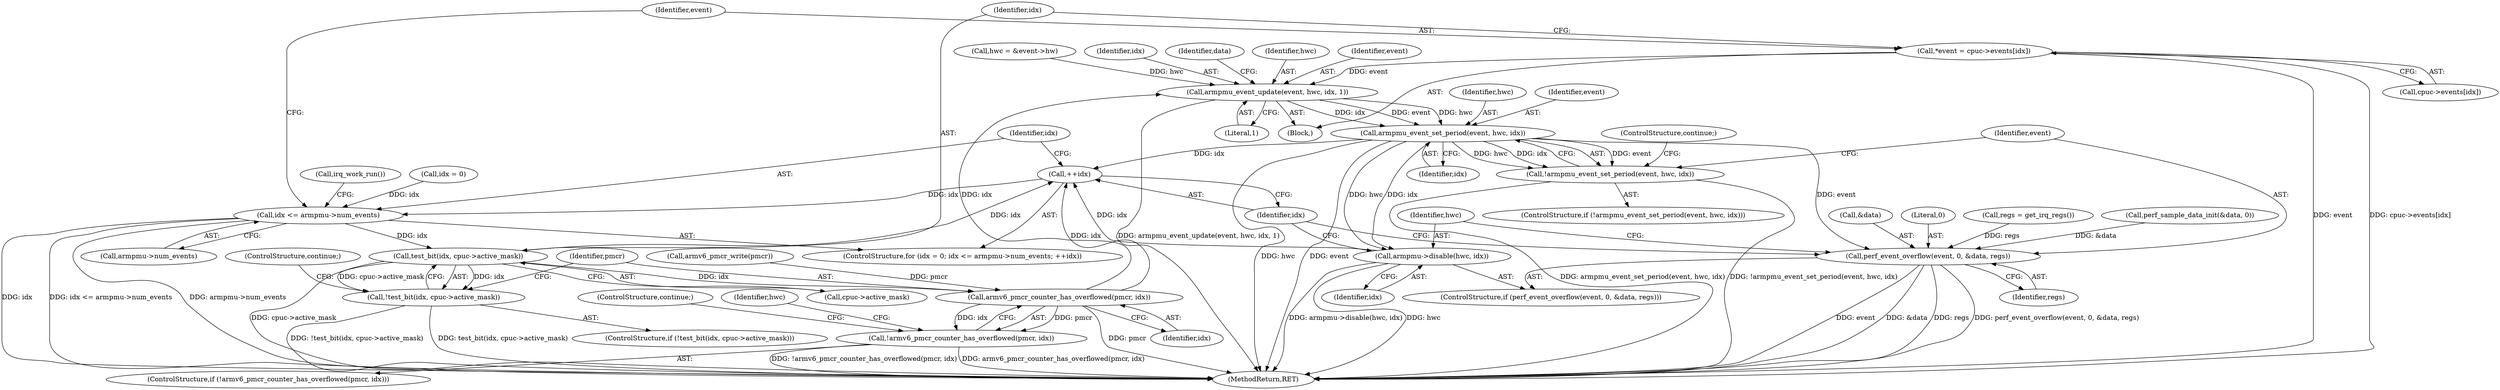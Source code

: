 digraph "1_linux_a8b0ca17b80e92faab46ee7179ba9e99ccb61233_0@array" {
"1000148" [label="(Call,*event = cpuc->events[idx])"];
"1000176" [label="(Call,armpmu_event_update(event, hwc, idx, 1))"];
"1000192" [label="(Call,armpmu_event_set_period(event, hwc, idx))"];
"1000144" [label="(Call,++idx)"];
"1000139" [label="(Call,idx <= armpmu->num_events)"];
"1000158" [label="(Call,test_bit(idx, cpuc->active_mask))"];
"1000157" [label="(Call,!test_bit(idx, cpuc->active_mask))"];
"1000166" [label="(Call,armv6_pmcr_counter_has_overflowed(pmcr, idx))"];
"1000165" [label="(Call,!armv6_pmcr_counter_has_overflowed(pmcr, idx))"];
"1000191" [label="(Call,!armpmu_event_set_period(event, hwc, idx))"];
"1000198" [label="(Call,perf_event_overflow(event, 0, &data, regs))"];
"1000204" [label="(Call,armpmu->disable(hwc, idx))"];
"1000121" [label="(Call,regs = get_irq_regs())"];
"1000193" [label="(Identifier,event)"];
"1000160" [label="(Call,cpuc->active_mask)"];
"1000195" [label="(Identifier,idx)"];
"1000206" [label="(Identifier,idx)"];
"1000204" [label="(Call,armpmu->disable(hwc, idx))"];
"1000126" [label="(Call,perf_sample_data_init(&data, 0))"];
"1000157" [label="(Call,!test_bit(idx, cpuc->active_mask))"];
"1000179" [label="(Identifier,idx)"];
"1000124" [label="(Call,armv6_pmcr_write(pmcr))"];
"1000148" [label="(Call,*event = cpuc->events[idx])"];
"1000158" [label="(Call,test_bit(idx, cpuc->active_mask))"];
"1000183" [label="(Identifier,data)"];
"1000178" [label="(Identifier,hwc)"];
"1000145" [label="(Identifier,idx)"];
"1000201" [label="(Call,&data)"];
"1000177" [label="(Identifier,event)"];
"1000146" [label="(Block,)"];
"1000180" [label="(Literal,1)"];
"1000140" [label="(Identifier,idx)"];
"1000168" [label="(Identifier,idx)"];
"1000164" [label="(ControlStructure,if (!armv6_pmcr_counter_has_overflowed(pmcr, idx)))"];
"1000196" [label="(ControlStructure,continue;)"];
"1000171" [label="(Identifier,hwc)"];
"1000169" [label="(ControlStructure,continue;)"];
"1000194" [label="(Identifier,hwc)"];
"1000198" [label="(Call,perf_event_overflow(event, 0, &data, regs))"];
"1000176" [label="(Call,armpmu_event_update(event, hwc, idx, 1))"];
"1000135" [label="(ControlStructure,for (idx = 0; idx <= armpmu->num_events; ++idx))"];
"1000199" [label="(Identifier,event)"];
"1000205" [label="(Identifier,hwc)"];
"1000150" [label="(Call,cpuc->events[idx])"];
"1000156" [label="(ControlStructure,if (!test_bit(idx, cpuc->active_mask)))"];
"1000190" [label="(ControlStructure,if (!armpmu_event_set_period(event, hwc, idx)))"];
"1000200" [label="(Literal,0)"];
"1000136" [label="(Call,idx = 0)"];
"1000197" [label="(ControlStructure,if (perf_event_overflow(event, 0, &data, regs)))"];
"1000210" [label="(MethodReturn,RET)"];
"1000149" [label="(Identifier,event)"];
"1000144" [label="(Call,++idx)"];
"1000159" [label="(Identifier,idx)"];
"1000139" [label="(Call,idx <= armpmu->num_events)"];
"1000163" [label="(ControlStructure,continue;)"];
"1000203" [label="(Identifier,regs)"];
"1000166" [label="(Call,armv6_pmcr_counter_has_overflowed(pmcr, idx))"];
"1000141" [label="(Call,armpmu->num_events)"];
"1000165" [label="(Call,!armv6_pmcr_counter_has_overflowed(pmcr, idx))"];
"1000191" [label="(Call,!armpmu_event_set_period(event, hwc, idx))"];
"1000170" [label="(Call,hwc = &event->hw)"];
"1000167" [label="(Identifier,pmcr)"];
"1000192" [label="(Call,armpmu_event_set_period(event, hwc, idx))"];
"1000207" [label="(Call,irq_work_run())"];
"1000148" -> "1000146"  [label="AST: "];
"1000148" -> "1000150"  [label="CFG: "];
"1000149" -> "1000148"  [label="AST: "];
"1000150" -> "1000148"  [label="AST: "];
"1000159" -> "1000148"  [label="CFG: "];
"1000148" -> "1000210"  [label="DDG: event"];
"1000148" -> "1000210"  [label="DDG: cpuc->events[idx]"];
"1000148" -> "1000176"  [label="DDG: event"];
"1000176" -> "1000146"  [label="AST: "];
"1000176" -> "1000180"  [label="CFG: "];
"1000177" -> "1000176"  [label="AST: "];
"1000178" -> "1000176"  [label="AST: "];
"1000179" -> "1000176"  [label="AST: "];
"1000180" -> "1000176"  [label="AST: "];
"1000183" -> "1000176"  [label="CFG: "];
"1000176" -> "1000210"  [label="DDG: armpmu_event_update(event, hwc, idx, 1)"];
"1000170" -> "1000176"  [label="DDG: hwc"];
"1000166" -> "1000176"  [label="DDG: idx"];
"1000176" -> "1000192"  [label="DDG: event"];
"1000176" -> "1000192"  [label="DDG: hwc"];
"1000176" -> "1000192"  [label="DDG: idx"];
"1000192" -> "1000191"  [label="AST: "];
"1000192" -> "1000195"  [label="CFG: "];
"1000193" -> "1000192"  [label="AST: "];
"1000194" -> "1000192"  [label="AST: "];
"1000195" -> "1000192"  [label="AST: "];
"1000191" -> "1000192"  [label="CFG: "];
"1000192" -> "1000210"  [label="DDG: hwc"];
"1000192" -> "1000210"  [label="DDG: event"];
"1000192" -> "1000144"  [label="DDG: idx"];
"1000192" -> "1000191"  [label="DDG: event"];
"1000192" -> "1000191"  [label="DDG: hwc"];
"1000192" -> "1000191"  [label="DDG: idx"];
"1000192" -> "1000198"  [label="DDG: event"];
"1000192" -> "1000204"  [label="DDG: hwc"];
"1000192" -> "1000204"  [label="DDG: idx"];
"1000144" -> "1000135"  [label="AST: "];
"1000144" -> "1000145"  [label="CFG: "];
"1000145" -> "1000144"  [label="AST: "];
"1000140" -> "1000144"  [label="CFG: "];
"1000144" -> "1000139"  [label="DDG: idx"];
"1000158" -> "1000144"  [label="DDG: idx"];
"1000166" -> "1000144"  [label="DDG: idx"];
"1000204" -> "1000144"  [label="DDG: idx"];
"1000139" -> "1000135"  [label="AST: "];
"1000139" -> "1000141"  [label="CFG: "];
"1000140" -> "1000139"  [label="AST: "];
"1000141" -> "1000139"  [label="AST: "];
"1000149" -> "1000139"  [label="CFG: "];
"1000207" -> "1000139"  [label="CFG: "];
"1000139" -> "1000210"  [label="DDG: armpmu->num_events"];
"1000139" -> "1000210"  [label="DDG: idx <= armpmu->num_events"];
"1000139" -> "1000210"  [label="DDG: idx"];
"1000136" -> "1000139"  [label="DDG: idx"];
"1000139" -> "1000158"  [label="DDG: idx"];
"1000158" -> "1000157"  [label="AST: "];
"1000158" -> "1000160"  [label="CFG: "];
"1000159" -> "1000158"  [label="AST: "];
"1000160" -> "1000158"  [label="AST: "];
"1000157" -> "1000158"  [label="CFG: "];
"1000158" -> "1000210"  [label="DDG: cpuc->active_mask"];
"1000158" -> "1000157"  [label="DDG: idx"];
"1000158" -> "1000157"  [label="DDG: cpuc->active_mask"];
"1000158" -> "1000166"  [label="DDG: idx"];
"1000157" -> "1000156"  [label="AST: "];
"1000163" -> "1000157"  [label="CFG: "];
"1000167" -> "1000157"  [label="CFG: "];
"1000157" -> "1000210"  [label="DDG: !test_bit(idx, cpuc->active_mask)"];
"1000157" -> "1000210"  [label="DDG: test_bit(idx, cpuc->active_mask)"];
"1000166" -> "1000165"  [label="AST: "];
"1000166" -> "1000168"  [label="CFG: "];
"1000167" -> "1000166"  [label="AST: "];
"1000168" -> "1000166"  [label="AST: "];
"1000165" -> "1000166"  [label="CFG: "];
"1000166" -> "1000210"  [label="DDG: pmcr"];
"1000166" -> "1000165"  [label="DDG: pmcr"];
"1000166" -> "1000165"  [label="DDG: idx"];
"1000124" -> "1000166"  [label="DDG: pmcr"];
"1000165" -> "1000164"  [label="AST: "];
"1000169" -> "1000165"  [label="CFG: "];
"1000171" -> "1000165"  [label="CFG: "];
"1000165" -> "1000210"  [label="DDG: armv6_pmcr_counter_has_overflowed(pmcr, idx)"];
"1000165" -> "1000210"  [label="DDG: !armv6_pmcr_counter_has_overflowed(pmcr, idx)"];
"1000191" -> "1000190"  [label="AST: "];
"1000196" -> "1000191"  [label="CFG: "];
"1000199" -> "1000191"  [label="CFG: "];
"1000191" -> "1000210"  [label="DDG: !armpmu_event_set_period(event, hwc, idx)"];
"1000191" -> "1000210"  [label="DDG: armpmu_event_set_period(event, hwc, idx)"];
"1000198" -> "1000197"  [label="AST: "];
"1000198" -> "1000203"  [label="CFG: "];
"1000199" -> "1000198"  [label="AST: "];
"1000200" -> "1000198"  [label="AST: "];
"1000201" -> "1000198"  [label="AST: "];
"1000203" -> "1000198"  [label="AST: "];
"1000205" -> "1000198"  [label="CFG: "];
"1000145" -> "1000198"  [label="CFG: "];
"1000198" -> "1000210"  [label="DDG: event"];
"1000198" -> "1000210"  [label="DDG: &data"];
"1000198" -> "1000210"  [label="DDG: regs"];
"1000198" -> "1000210"  [label="DDG: perf_event_overflow(event, 0, &data, regs)"];
"1000126" -> "1000198"  [label="DDG: &data"];
"1000121" -> "1000198"  [label="DDG: regs"];
"1000204" -> "1000197"  [label="AST: "];
"1000204" -> "1000206"  [label="CFG: "];
"1000205" -> "1000204"  [label="AST: "];
"1000206" -> "1000204"  [label="AST: "];
"1000145" -> "1000204"  [label="CFG: "];
"1000204" -> "1000210"  [label="DDG: hwc"];
"1000204" -> "1000210"  [label="DDG: armpmu->disable(hwc, idx)"];
}
